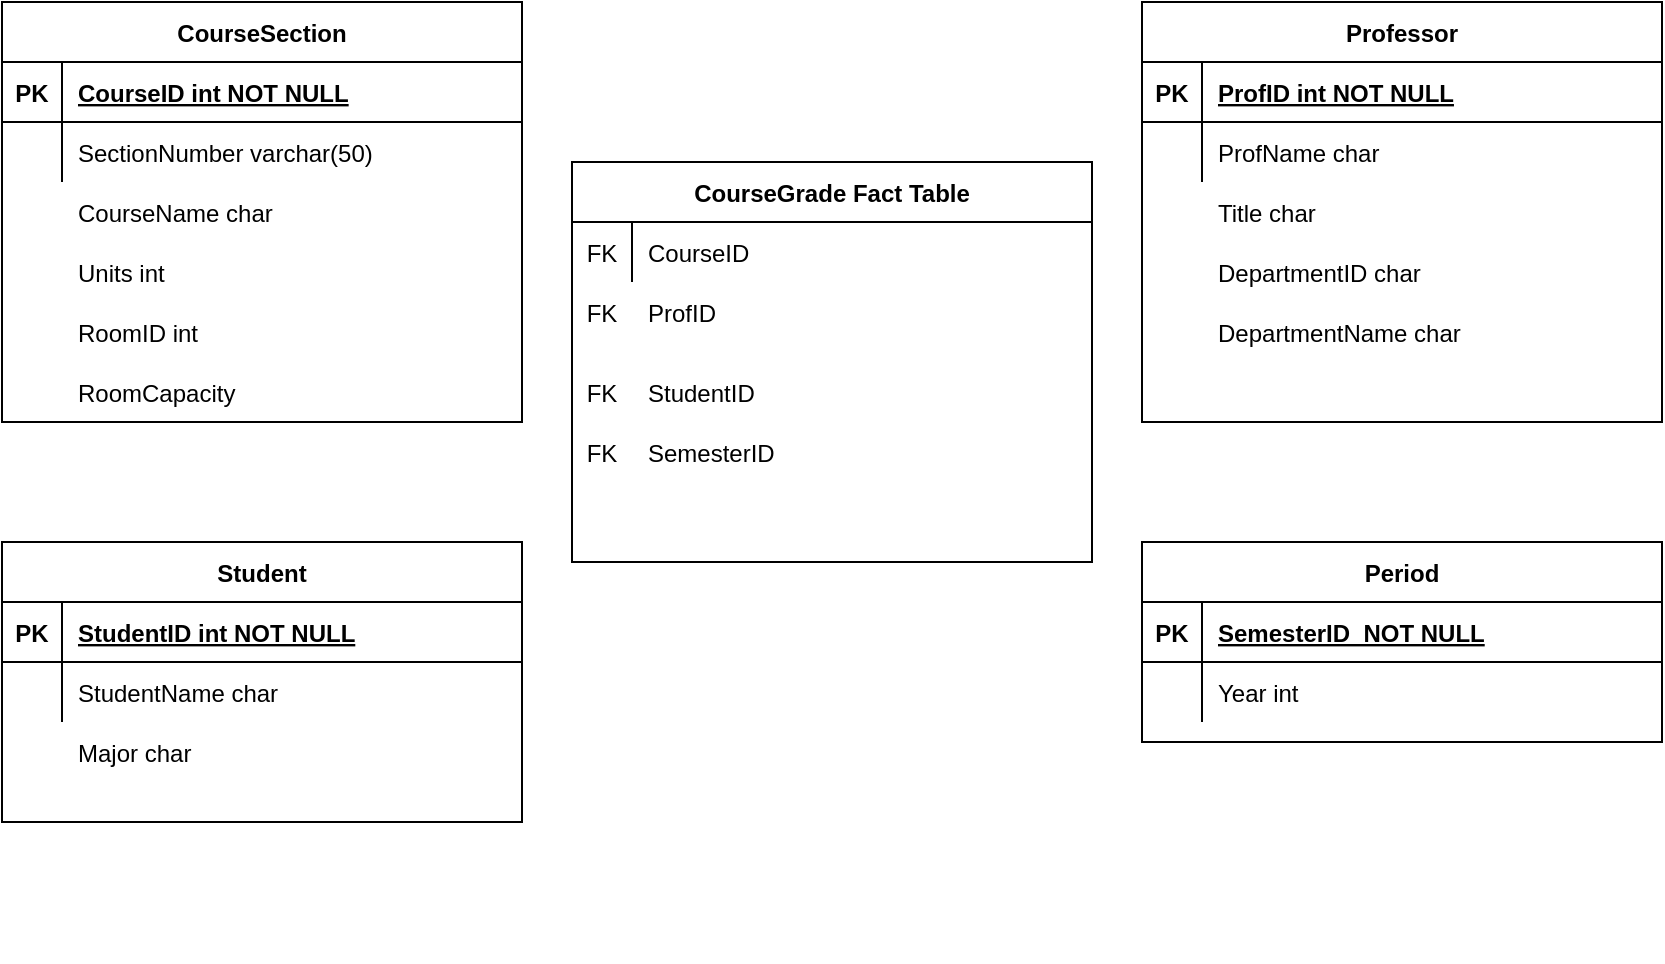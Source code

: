 <mxfile version="14.3.1" type="github">
  <diagram id="R2lEEEUBdFMjLlhIrx00" name="Page-1">
    <mxGraphModel dx="1502" dy="636" grid="1" gridSize="10" guides="1" tooltips="1" connect="1" arrows="1" fold="1" page="1" pageScale="1" pageWidth="850" pageHeight="1100" math="0" shadow="0" extFonts="Permanent Marker^https://fonts.googleapis.com/css?family=Permanent+Marker">
      <root>
        <mxCell id="0" />
        <mxCell id="1" parent="0" />
        <mxCell id="TcHfsEsMlf1itU261kh--9" value="" style="group" vertex="1" connectable="0" parent="1">
          <mxGeometry x="10" y="100" width="260" height="210" as="geometry" />
        </mxCell>
        <mxCell id="C-vyLk0tnHw3VtMMgP7b-23" value="CourseSection" style="shape=table;startSize=30;container=1;collapsible=1;childLayout=tableLayout;fixedRows=1;rowLines=0;fontStyle=1;align=center;resizeLast=1;" parent="TcHfsEsMlf1itU261kh--9" vertex="1">
          <mxGeometry width="260" height="210" as="geometry" />
        </mxCell>
        <mxCell id="C-vyLk0tnHw3VtMMgP7b-24" value="" style="shape=partialRectangle;collapsible=0;dropTarget=0;pointerEvents=0;fillColor=none;points=[[0,0.5],[1,0.5]];portConstraint=eastwest;top=0;left=0;right=0;bottom=1;" parent="C-vyLk0tnHw3VtMMgP7b-23" vertex="1">
          <mxGeometry y="30" width="260" height="30" as="geometry" />
        </mxCell>
        <mxCell id="C-vyLk0tnHw3VtMMgP7b-25" value="PK" style="shape=partialRectangle;overflow=hidden;connectable=0;fillColor=none;top=0;left=0;bottom=0;right=0;fontStyle=1;" parent="C-vyLk0tnHw3VtMMgP7b-24" vertex="1">
          <mxGeometry width="30" height="30" as="geometry" />
        </mxCell>
        <mxCell id="C-vyLk0tnHw3VtMMgP7b-26" value="CourseID int NOT NULL" style="shape=partialRectangle;overflow=hidden;connectable=0;fillColor=none;top=0;left=0;bottom=0;right=0;align=left;spacingLeft=6;fontStyle=5;" parent="C-vyLk0tnHw3VtMMgP7b-24" vertex="1">
          <mxGeometry x="30" width="230" height="30" as="geometry" />
        </mxCell>
        <mxCell id="C-vyLk0tnHw3VtMMgP7b-27" value="" style="shape=partialRectangle;collapsible=0;dropTarget=0;pointerEvents=0;fillColor=none;points=[[0,0.5],[1,0.5]];portConstraint=eastwest;top=0;left=0;right=0;bottom=0;" parent="C-vyLk0tnHw3VtMMgP7b-23" vertex="1">
          <mxGeometry y="60" width="260" height="30" as="geometry" />
        </mxCell>
        <mxCell id="C-vyLk0tnHw3VtMMgP7b-28" value="" style="shape=partialRectangle;overflow=hidden;connectable=0;fillColor=none;top=0;left=0;bottom=0;right=0;" parent="C-vyLk0tnHw3VtMMgP7b-27" vertex="1">
          <mxGeometry width="30" height="30" as="geometry" />
        </mxCell>
        <mxCell id="C-vyLk0tnHw3VtMMgP7b-29" value="SectionNumber varchar(50)" style="shape=partialRectangle;overflow=hidden;connectable=0;fillColor=none;top=0;left=0;bottom=0;right=0;align=left;spacingLeft=6;" parent="C-vyLk0tnHw3VtMMgP7b-27" vertex="1">
          <mxGeometry x="30" width="230" height="30" as="geometry" />
        </mxCell>
        <mxCell id="TcHfsEsMlf1itU261kh--2" value="" style="shape=partialRectangle;collapsible=0;dropTarget=0;pointerEvents=0;fillColor=none;points=[[0,0.5],[1,0.5]];portConstraint=eastwest;top=0;left=0;right=0;bottom=0;" vertex="1" parent="TcHfsEsMlf1itU261kh--9">
          <mxGeometry y="90" width="260" height="30" as="geometry" />
        </mxCell>
        <mxCell id="TcHfsEsMlf1itU261kh--3" value="" style="shape=partialRectangle;overflow=hidden;connectable=0;fillColor=none;top=0;left=0;bottom=0;right=0;" vertex="1" parent="TcHfsEsMlf1itU261kh--2">
          <mxGeometry width="30" height="30" as="geometry" />
        </mxCell>
        <mxCell id="TcHfsEsMlf1itU261kh--4" value="CourseName char" style="shape=partialRectangle;overflow=hidden;connectable=0;fillColor=none;top=0;left=0;bottom=0;right=0;align=left;spacingLeft=6;" vertex="1" parent="TcHfsEsMlf1itU261kh--2">
          <mxGeometry x="30" width="230" height="30" as="geometry" />
        </mxCell>
        <mxCell id="TcHfsEsMlf1itU261kh--5" value="Units int" style="shape=partialRectangle;overflow=hidden;connectable=0;fillColor=none;top=0;left=0;bottom=0;right=0;align=left;spacingLeft=6;" vertex="1" parent="TcHfsEsMlf1itU261kh--9">
          <mxGeometry x="30" y="120" width="230" height="30" as="geometry" />
        </mxCell>
        <mxCell id="TcHfsEsMlf1itU261kh--6" value="RoomID int" style="shape=partialRectangle;overflow=hidden;connectable=0;fillColor=none;top=0;left=0;bottom=0;right=0;align=left;spacingLeft=6;" vertex="1" parent="TcHfsEsMlf1itU261kh--9">
          <mxGeometry x="30" y="150" width="230" height="30" as="geometry" />
        </mxCell>
        <mxCell id="TcHfsEsMlf1itU261kh--7" value="RoomCapacity" style="shape=partialRectangle;overflow=hidden;connectable=0;fillColor=none;top=0;left=0;bottom=0;right=0;align=left;spacingLeft=6;" vertex="1" parent="TcHfsEsMlf1itU261kh--9">
          <mxGeometry x="30" y="180" width="230" height="30" as="geometry" />
        </mxCell>
        <mxCell id="TcHfsEsMlf1itU261kh--10" value="" style="group" vertex="1" connectable="0" parent="1">
          <mxGeometry x="440" y="370" width="260" height="210" as="geometry" />
        </mxCell>
        <mxCell id="TcHfsEsMlf1itU261kh--11" value="Period" style="shape=table;startSize=30;container=1;collapsible=1;childLayout=tableLayout;fixedRows=1;rowLines=0;fontStyle=1;align=center;resizeLast=1;" vertex="1" parent="TcHfsEsMlf1itU261kh--10">
          <mxGeometry x="140" width="260" height="100" as="geometry" />
        </mxCell>
        <mxCell id="TcHfsEsMlf1itU261kh--12" value="" style="shape=partialRectangle;collapsible=0;dropTarget=0;pointerEvents=0;fillColor=none;points=[[0,0.5],[1,0.5]];portConstraint=eastwest;top=0;left=0;right=0;bottom=1;" vertex="1" parent="TcHfsEsMlf1itU261kh--11">
          <mxGeometry y="30" width="260" height="30" as="geometry" />
        </mxCell>
        <mxCell id="TcHfsEsMlf1itU261kh--13" value="PK" style="shape=partialRectangle;overflow=hidden;connectable=0;fillColor=none;top=0;left=0;bottom=0;right=0;fontStyle=1;" vertex="1" parent="TcHfsEsMlf1itU261kh--12">
          <mxGeometry width="30" height="30" as="geometry" />
        </mxCell>
        <mxCell id="TcHfsEsMlf1itU261kh--14" value="SemesterID  NOT NULL" style="shape=partialRectangle;overflow=hidden;connectable=0;fillColor=none;top=0;left=0;bottom=0;right=0;align=left;spacingLeft=6;fontStyle=5;" vertex="1" parent="TcHfsEsMlf1itU261kh--12">
          <mxGeometry x="30" width="230" height="30" as="geometry" />
        </mxCell>
        <mxCell id="TcHfsEsMlf1itU261kh--15" value="" style="shape=partialRectangle;collapsible=0;dropTarget=0;pointerEvents=0;fillColor=none;points=[[0,0.5],[1,0.5]];portConstraint=eastwest;top=0;left=0;right=0;bottom=0;" vertex="1" parent="TcHfsEsMlf1itU261kh--11">
          <mxGeometry y="60" width="260" height="30" as="geometry" />
        </mxCell>
        <mxCell id="TcHfsEsMlf1itU261kh--16" value="" style="shape=partialRectangle;overflow=hidden;connectable=0;fillColor=none;top=0;left=0;bottom=0;right=0;" vertex="1" parent="TcHfsEsMlf1itU261kh--15">
          <mxGeometry width="30" height="30" as="geometry" />
        </mxCell>
        <mxCell id="TcHfsEsMlf1itU261kh--17" value="Year int" style="shape=partialRectangle;overflow=hidden;connectable=0;fillColor=none;top=0;left=0;bottom=0;right=0;align=left;spacingLeft=6;" vertex="1" parent="TcHfsEsMlf1itU261kh--15">
          <mxGeometry x="30" width="230" height="30" as="geometry" />
        </mxCell>
        <mxCell id="TcHfsEsMlf1itU261kh--24" value="" style="group" vertex="1" connectable="0" parent="1">
          <mxGeometry x="10" y="370" width="260" height="210" as="geometry" />
        </mxCell>
        <mxCell id="TcHfsEsMlf1itU261kh--25" value="Student" style="shape=table;startSize=30;container=1;collapsible=1;childLayout=tableLayout;fixedRows=1;rowLines=0;fontStyle=1;align=center;resizeLast=1;" vertex="1" parent="TcHfsEsMlf1itU261kh--24">
          <mxGeometry width="260" height="140" as="geometry" />
        </mxCell>
        <mxCell id="TcHfsEsMlf1itU261kh--26" value="" style="shape=partialRectangle;collapsible=0;dropTarget=0;pointerEvents=0;fillColor=none;points=[[0,0.5],[1,0.5]];portConstraint=eastwest;top=0;left=0;right=0;bottom=1;" vertex="1" parent="TcHfsEsMlf1itU261kh--25">
          <mxGeometry y="30" width="260" height="30" as="geometry" />
        </mxCell>
        <mxCell id="TcHfsEsMlf1itU261kh--27" value="PK" style="shape=partialRectangle;overflow=hidden;connectable=0;fillColor=none;top=0;left=0;bottom=0;right=0;fontStyle=1;" vertex="1" parent="TcHfsEsMlf1itU261kh--26">
          <mxGeometry width="30" height="30" as="geometry" />
        </mxCell>
        <mxCell id="TcHfsEsMlf1itU261kh--28" value="StudentID int NOT NULL" style="shape=partialRectangle;overflow=hidden;connectable=0;fillColor=none;top=0;left=0;bottom=0;right=0;align=left;spacingLeft=6;fontStyle=5;" vertex="1" parent="TcHfsEsMlf1itU261kh--26">
          <mxGeometry x="30" width="230" height="30" as="geometry" />
        </mxCell>
        <mxCell id="TcHfsEsMlf1itU261kh--29" value="" style="shape=partialRectangle;collapsible=0;dropTarget=0;pointerEvents=0;fillColor=none;points=[[0,0.5],[1,0.5]];portConstraint=eastwest;top=0;left=0;right=0;bottom=0;" vertex="1" parent="TcHfsEsMlf1itU261kh--25">
          <mxGeometry y="60" width="260" height="30" as="geometry" />
        </mxCell>
        <mxCell id="TcHfsEsMlf1itU261kh--30" value="" style="shape=partialRectangle;overflow=hidden;connectable=0;fillColor=none;top=0;left=0;bottom=0;right=0;" vertex="1" parent="TcHfsEsMlf1itU261kh--29">
          <mxGeometry width="30" height="30" as="geometry" />
        </mxCell>
        <mxCell id="TcHfsEsMlf1itU261kh--31" value="StudentName char" style="shape=partialRectangle;overflow=hidden;connectable=0;fillColor=none;top=0;left=0;bottom=0;right=0;align=left;spacingLeft=6;" vertex="1" parent="TcHfsEsMlf1itU261kh--29">
          <mxGeometry x="30" width="230" height="30" as="geometry" />
        </mxCell>
        <mxCell id="TcHfsEsMlf1itU261kh--32" value="" style="shape=partialRectangle;collapsible=0;dropTarget=0;pointerEvents=0;fillColor=none;points=[[0,0.5],[1,0.5]];portConstraint=eastwest;top=0;left=0;right=0;bottom=0;" vertex="1" parent="TcHfsEsMlf1itU261kh--24">
          <mxGeometry y="90" width="260" height="30" as="geometry" />
        </mxCell>
        <mxCell id="TcHfsEsMlf1itU261kh--33" value="" style="shape=partialRectangle;overflow=hidden;connectable=0;fillColor=none;top=0;left=0;bottom=0;right=0;" vertex="1" parent="TcHfsEsMlf1itU261kh--32">
          <mxGeometry width="30" height="30" as="geometry" />
        </mxCell>
        <mxCell id="TcHfsEsMlf1itU261kh--34" value="Major char" style="shape=partialRectangle;overflow=hidden;connectable=0;fillColor=none;top=0;left=0;bottom=0;right=0;align=left;spacingLeft=6;" vertex="1" parent="TcHfsEsMlf1itU261kh--32">
          <mxGeometry x="30" width="230" height="30" as="geometry" />
        </mxCell>
        <mxCell id="TcHfsEsMlf1itU261kh--36" value="" style="shape=partialRectangle;overflow=hidden;connectable=0;fillColor=none;top=0;left=0;bottom=0;right=0;align=left;spacingLeft=6;" vertex="1" parent="TcHfsEsMlf1itU261kh--24">
          <mxGeometry x="30" y="150" width="230" height="30" as="geometry" />
        </mxCell>
        <mxCell id="TcHfsEsMlf1itU261kh--38" value="" style="group" vertex="1" connectable="0" parent="1">
          <mxGeometry x="580" y="100" width="260" height="210" as="geometry" />
        </mxCell>
        <mxCell id="TcHfsEsMlf1itU261kh--39" value="Professor" style="shape=table;startSize=30;container=1;collapsible=1;childLayout=tableLayout;fixedRows=1;rowLines=0;fontStyle=1;align=center;resizeLast=1;" vertex="1" parent="TcHfsEsMlf1itU261kh--38">
          <mxGeometry width="260" height="210" as="geometry" />
        </mxCell>
        <mxCell id="TcHfsEsMlf1itU261kh--40" value="" style="shape=partialRectangle;collapsible=0;dropTarget=0;pointerEvents=0;fillColor=none;points=[[0,0.5],[1,0.5]];portConstraint=eastwest;top=0;left=0;right=0;bottom=1;" vertex="1" parent="TcHfsEsMlf1itU261kh--39">
          <mxGeometry y="30" width="260" height="30" as="geometry" />
        </mxCell>
        <mxCell id="TcHfsEsMlf1itU261kh--41" value="PK" style="shape=partialRectangle;overflow=hidden;connectable=0;fillColor=none;top=0;left=0;bottom=0;right=0;fontStyle=1;" vertex="1" parent="TcHfsEsMlf1itU261kh--40">
          <mxGeometry width="30" height="30" as="geometry" />
        </mxCell>
        <mxCell id="TcHfsEsMlf1itU261kh--42" value="ProfID int NOT NULL" style="shape=partialRectangle;overflow=hidden;connectable=0;fillColor=none;top=0;left=0;bottom=0;right=0;align=left;spacingLeft=6;fontStyle=5;" vertex="1" parent="TcHfsEsMlf1itU261kh--40">
          <mxGeometry x="30" width="230" height="30" as="geometry" />
        </mxCell>
        <mxCell id="TcHfsEsMlf1itU261kh--43" value="" style="shape=partialRectangle;collapsible=0;dropTarget=0;pointerEvents=0;fillColor=none;points=[[0,0.5],[1,0.5]];portConstraint=eastwest;top=0;left=0;right=0;bottom=0;" vertex="1" parent="TcHfsEsMlf1itU261kh--39">
          <mxGeometry y="60" width="260" height="30" as="geometry" />
        </mxCell>
        <mxCell id="TcHfsEsMlf1itU261kh--44" value="" style="shape=partialRectangle;overflow=hidden;connectable=0;fillColor=none;top=0;left=0;bottom=0;right=0;" vertex="1" parent="TcHfsEsMlf1itU261kh--43">
          <mxGeometry width="30" height="30" as="geometry" />
        </mxCell>
        <mxCell id="TcHfsEsMlf1itU261kh--45" value="ProfName char" style="shape=partialRectangle;overflow=hidden;connectable=0;fillColor=none;top=0;left=0;bottom=0;right=0;align=left;spacingLeft=6;" vertex="1" parent="TcHfsEsMlf1itU261kh--43">
          <mxGeometry x="30" width="230" height="30" as="geometry" />
        </mxCell>
        <mxCell id="TcHfsEsMlf1itU261kh--46" value="" style="shape=partialRectangle;collapsible=0;dropTarget=0;pointerEvents=0;fillColor=none;points=[[0,0.5],[1,0.5]];portConstraint=eastwest;top=0;left=0;right=0;bottom=0;" vertex="1" parent="TcHfsEsMlf1itU261kh--38">
          <mxGeometry y="90" width="260" height="30" as="geometry" />
        </mxCell>
        <mxCell id="TcHfsEsMlf1itU261kh--47" value="" style="shape=partialRectangle;overflow=hidden;connectable=0;fillColor=none;top=0;left=0;bottom=0;right=0;" vertex="1" parent="TcHfsEsMlf1itU261kh--46">
          <mxGeometry width="30" height="30" as="geometry" />
        </mxCell>
        <mxCell id="TcHfsEsMlf1itU261kh--48" value="Title char" style="shape=partialRectangle;overflow=hidden;connectable=0;fillColor=none;top=0;left=0;bottom=0;right=0;align=left;spacingLeft=6;" vertex="1" parent="TcHfsEsMlf1itU261kh--46">
          <mxGeometry x="30" width="230" height="30" as="geometry" />
        </mxCell>
        <mxCell id="TcHfsEsMlf1itU261kh--49" value="DepartmentID char" style="shape=partialRectangle;overflow=hidden;connectable=0;fillColor=none;top=0;left=0;bottom=0;right=0;align=left;spacingLeft=6;" vertex="1" parent="TcHfsEsMlf1itU261kh--38">
          <mxGeometry x="30" y="120" width="230" height="30" as="geometry" />
        </mxCell>
        <mxCell id="TcHfsEsMlf1itU261kh--50" value="DepartmentName char" style="shape=partialRectangle;overflow=hidden;connectable=0;fillColor=none;top=0;left=0;bottom=0;right=0;align=left;spacingLeft=6;" vertex="1" parent="TcHfsEsMlf1itU261kh--38">
          <mxGeometry x="30" y="150" width="230" height="30" as="geometry" />
        </mxCell>
        <mxCell id="TcHfsEsMlf1itU261kh--52" value="" style="group" vertex="1" connectable="0" parent="1">
          <mxGeometry x="295" y="180" width="260" height="210" as="geometry" />
        </mxCell>
        <mxCell id="TcHfsEsMlf1itU261kh--53" value="CourseGrade Fact Table" style="shape=table;startSize=30;container=1;collapsible=1;childLayout=tableLayout;fixedRows=1;rowLines=0;fontStyle=1;align=center;resizeLast=1;" vertex="1" parent="TcHfsEsMlf1itU261kh--52">
          <mxGeometry width="260" height="200" as="geometry" />
        </mxCell>
        <mxCell id="TcHfsEsMlf1itU261kh--57" value="" style="shape=partialRectangle;collapsible=0;dropTarget=0;pointerEvents=0;fillColor=none;points=[[0,0.5],[1,0.5]];portConstraint=eastwest;top=0;left=0;right=0;bottom=0;" vertex="1" parent="TcHfsEsMlf1itU261kh--53">
          <mxGeometry y="30" width="260" height="30" as="geometry" />
        </mxCell>
        <mxCell id="TcHfsEsMlf1itU261kh--58" value="FK" style="shape=partialRectangle;overflow=hidden;connectable=0;fillColor=none;top=0;left=0;bottom=0;right=0;" vertex="1" parent="TcHfsEsMlf1itU261kh--57">
          <mxGeometry width="30" height="30" as="geometry" />
        </mxCell>
        <mxCell id="TcHfsEsMlf1itU261kh--59" value="CourseID" style="shape=partialRectangle;overflow=hidden;connectable=0;fillColor=none;top=0;left=0;bottom=0;right=0;align=left;spacingLeft=6;" vertex="1" parent="TcHfsEsMlf1itU261kh--57">
          <mxGeometry x="30" width="230" height="30" as="geometry" />
        </mxCell>
        <mxCell id="TcHfsEsMlf1itU261kh--65" value="FK" style="shape=partialRectangle;overflow=hidden;connectable=0;fillColor=none;top=0;left=0;bottom=0;right=0;" vertex="1" parent="TcHfsEsMlf1itU261kh--52">
          <mxGeometry y="60" width="30" height="30" as="geometry" />
        </mxCell>
        <mxCell id="TcHfsEsMlf1itU261kh--66" value="ProfID" style="shape=partialRectangle;overflow=hidden;connectable=0;fillColor=none;top=0;left=0;bottom=0;right=0;align=left;spacingLeft=6;" vertex="1" parent="TcHfsEsMlf1itU261kh--52">
          <mxGeometry x="30" y="60" width="230" height="30" as="geometry" />
        </mxCell>
        <mxCell id="TcHfsEsMlf1itU261kh--67" value="FK" style="shape=partialRectangle;overflow=hidden;connectable=0;fillColor=none;top=0;left=0;bottom=0;right=0;" vertex="1" parent="TcHfsEsMlf1itU261kh--52">
          <mxGeometry y="100" width="30" height="30" as="geometry" />
        </mxCell>
        <mxCell id="TcHfsEsMlf1itU261kh--68" value="StudentID" style="shape=partialRectangle;overflow=hidden;connectable=0;fillColor=none;top=0;left=0;bottom=0;right=0;align=left;spacingLeft=6;" vertex="1" parent="TcHfsEsMlf1itU261kh--52">
          <mxGeometry x="30" y="100" width="230" height="30" as="geometry" />
        </mxCell>
        <mxCell id="TcHfsEsMlf1itU261kh--69" value="FK" style="shape=partialRectangle;overflow=hidden;connectable=0;fillColor=none;top=0;left=0;bottom=0;right=0;" vertex="1" parent="TcHfsEsMlf1itU261kh--52">
          <mxGeometry y="130" width="30" height="30" as="geometry" />
        </mxCell>
        <mxCell id="TcHfsEsMlf1itU261kh--70" value="SemesterID" style="shape=partialRectangle;overflow=hidden;connectable=0;fillColor=none;top=0;left=0;bottom=0;right=0;align=left;spacingLeft=6;" vertex="1" parent="TcHfsEsMlf1itU261kh--52">
          <mxGeometry x="30" y="130" width="230" height="30" as="geometry" />
        </mxCell>
      </root>
    </mxGraphModel>
  </diagram>
</mxfile>
